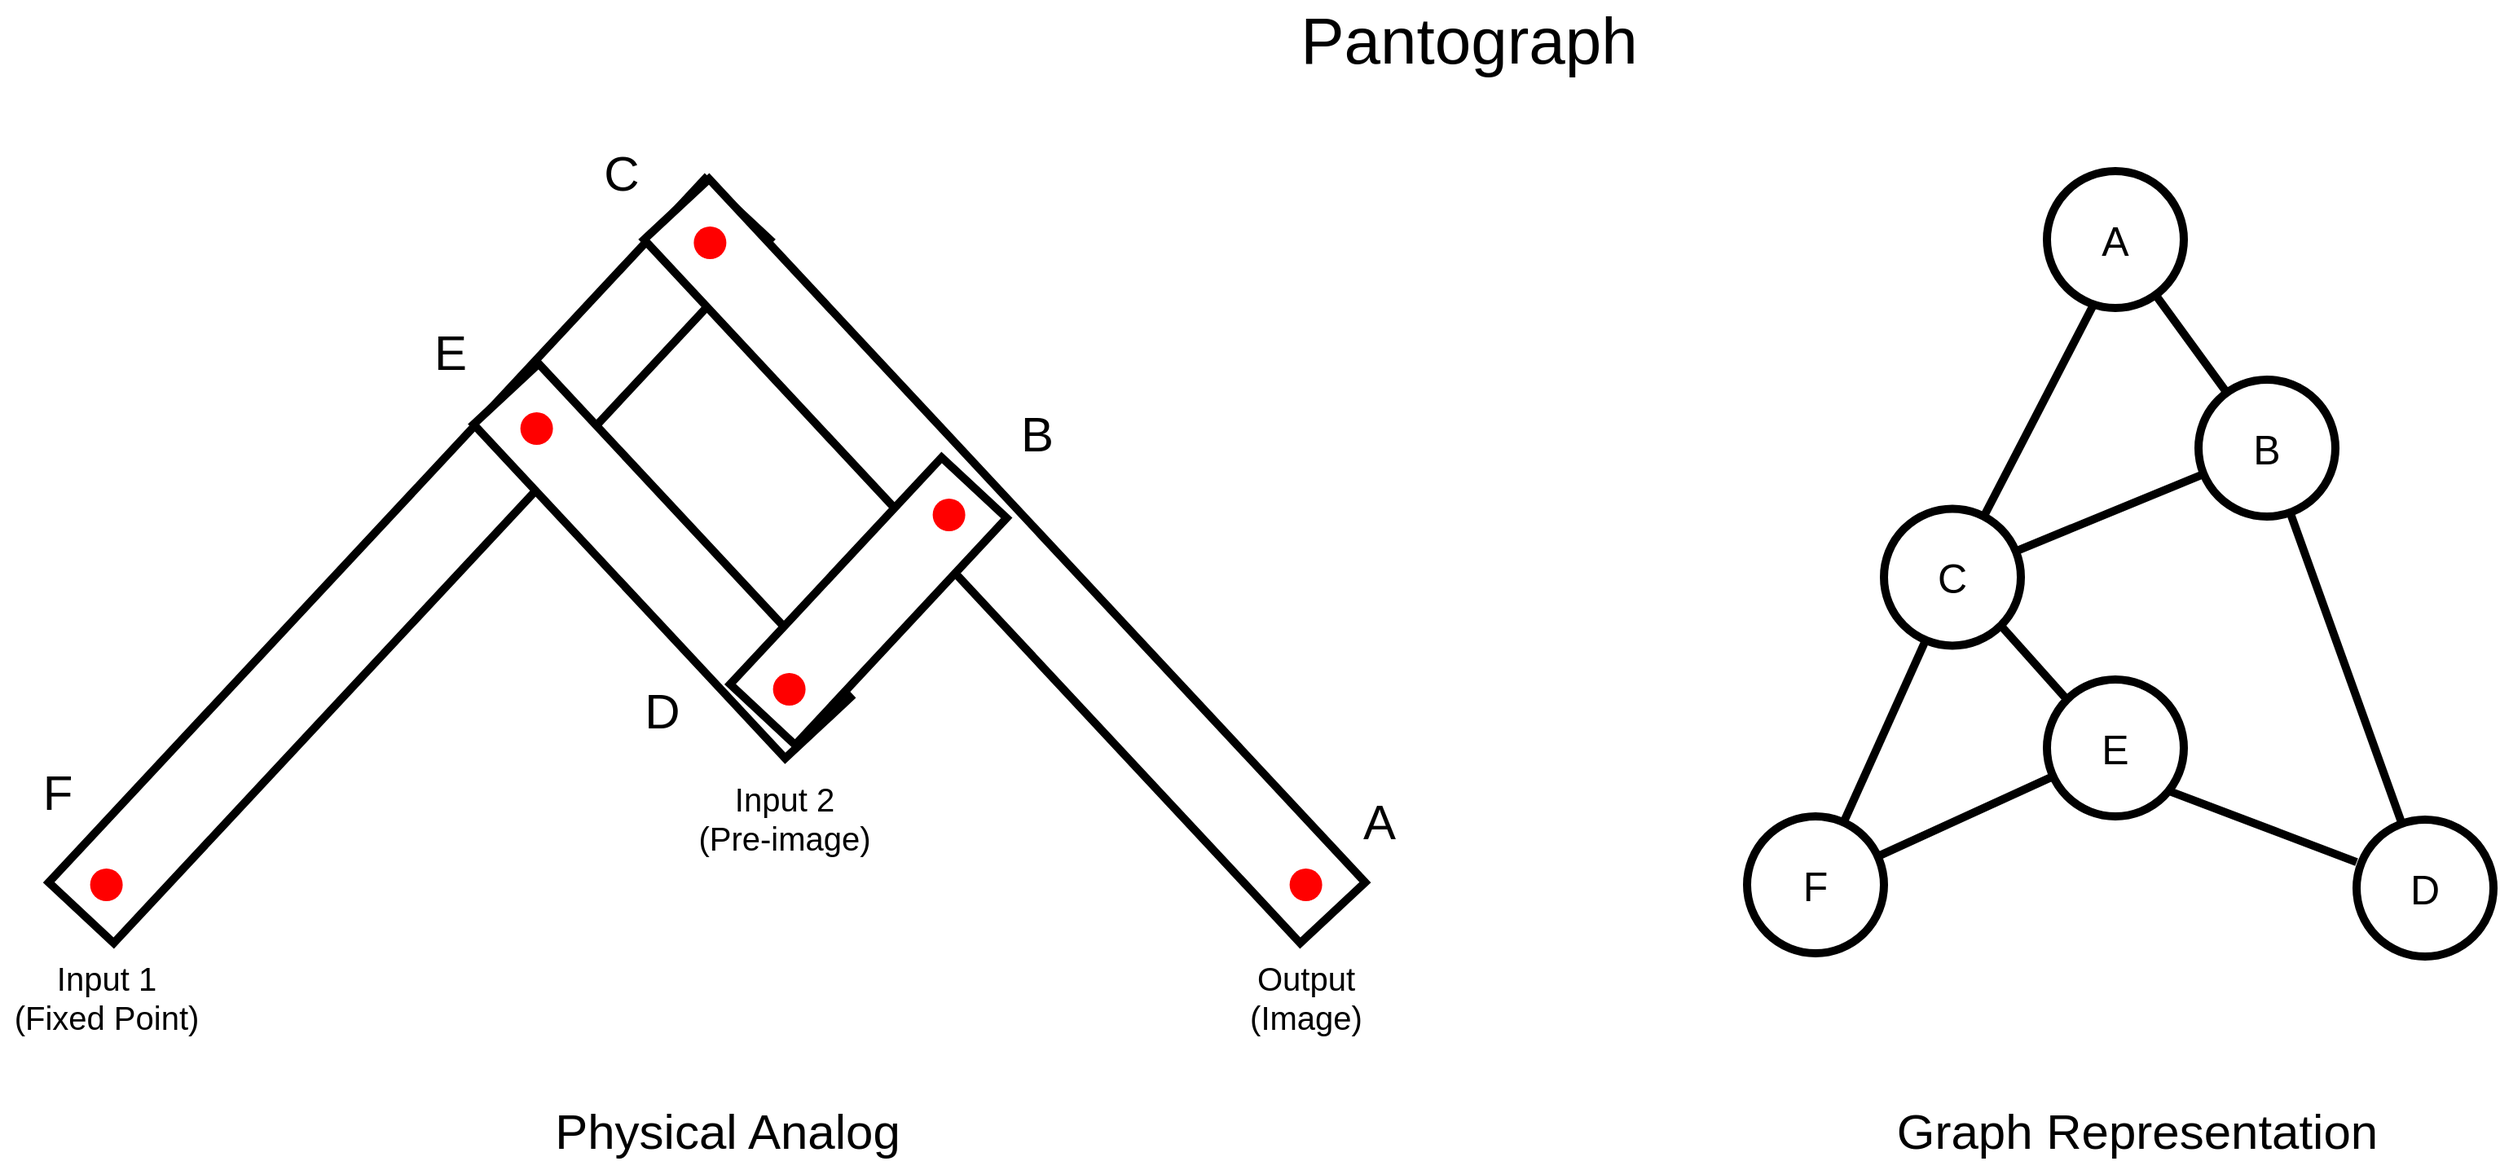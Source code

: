 <mxfile version="16.5.3" type="device"><diagram id="_Fm1dSiAEdp7KqEdWjvl" name="Page-1"><mxGraphModel dx="3220" dy="1270" grid="1" gridSize="10" guides="1" tooltips="1" connect="1" arrows="1" fold="1" page="1" pageScale="1" pageWidth="850" pageHeight="1100" math="0" shadow="0"><root><mxCell id="0"/><mxCell id="1" parent="0"/><mxCell id="hVKXmUSB4kL9hf2QDEB_-3" value="" style="rounded=0;whiteSpace=wrap;html=1;strokeWidth=5;rotation=-47;" parent="1" vertex="1"><mxGeometry x="-870" y="608" width="590.3" height="54.54" as="geometry"/></mxCell><mxCell id="hVKXmUSB4kL9hf2QDEB_-5" value="&lt;font style=&quot;font-size: 40px&quot;&gt;Pantograph&lt;/font&gt;" style="text;html=1;align=center;verticalAlign=middle;resizable=0;points=[];autosize=1;strokeColor=none;fillColor=none;" parent="1" vertex="1"><mxGeometry x="-34.7" y="300" width="220" height="30" as="geometry"/></mxCell><mxCell id="hVKXmUSB4kL9hf2QDEB_-6" value="&lt;font style=&quot;font-size: 30px&quot;&gt;Physical Analog&lt;/font&gt;" style="text;html=1;align=center;verticalAlign=middle;resizable=0;points=[];autosize=1;strokeColor=none;fillColor=none;fontSize=35;" parent="1" vertex="1"><mxGeometry x="-494.7" y="958" width="230" height="50" as="geometry"/></mxCell><mxCell id="hVKXmUSB4kL9hf2QDEB_-7" value="&lt;font style=&quot;font-size: 30px&quot;&gt;Graph Representation&lt;/font&gt;" style="text;html=1;align=center;verticalAlign=middle;resizable=0;points=[];autosize=1;strokeColor=none;fillColor=none;fontSize=35;" parent="1" vertex="1"><mxGeometry x="330" y="958" width="310" height="50" as="geometry"/></mxCell><mxCell id="hVKXmUSB4kL9hf2QDEB_-16" value="Output&lt;br&gt;(Image)" style="text;html=1;align=center;verticalAlign=middle;resizable=0;points=[];autosize=1;strokeColor=none;fillColor=none;fontSize=20;" parent="1" vertex="1"><mxGeometry x="-64.7" y="878" width="80" height="50" as="geometry"/></mxCell><mxCell id="hVKXmUSB4kL9hf2QDEB_-17" value="Input 1&lt;br&gt;(Fixed Point)" style="text;html=1;align=center;verticalAlign=middle;resizable=0;points=[];autosize=1;strokeColor=none;fillColor=none;fontSize=20;" parent="1" vertex="1"><mxGeometry x="-825.7" y="878" width="130" height="50" as="geometry"/></mxCell><mxCell id="xVEMnbXXrlIf342GqU6R-2" value="" style="rounded=0;whiteSpace=wrap;html=1;strokeWidth=5;rotation=-133;" vertex="1" parent="1"><mxGeometry x="-504.7" y="608" width="590.3" height="54.54" as="geometry"/></mxCell><mxCell id="xVEMnbXXrlIf342GqU6R-3" value="" style="rounded=0;whiteSpace=wrap;html=1;strokeWidth=5;rotation=-133;" vertex="1" parent="1"><mxGeometry x="-560" y="608" width="280.3" height="54.54" as="geometry"/></mxCell><mxCell id="xVEMnbXXrlIf342GqU6R-4" value="" style="rounded=0;whiteSpace=wrap;html=1;strokeWidth=5;rotation=-47;" vertex="1" parent="1"><mxGeometry x="-388.3" y="632.65" width="190.3" height="54.54" as="geometry"/></mxCell><mxCell id="hVKXmUSB4kL9hf2QDEB_-10" value="" style="ellipse;whiteSpace=wrap;html=1;aspect=fixed;fontSize=30;strokeWidth=5;strokeColor=none;fillColor=#FF0000;" parent="1" vertex="1"><mxGeometry x="-506.7" y="544" width="20" height="20" as="geometry"/></mxCell><mxCell id="xVEMnbXXrlIf342GqU6R-5" value="" style="ellipse;whiteSpace=wrap;html=1;aspect=fixed;fontSize=30;strokeWidth=5;strokeColor=none;fillColor=#FF0000;" vertex="1" parent="1"><mxGeometry x="-400.3" y="430" width="20" height="20" as="geometry"/></mxCell><mxCell id="xVEMnbXXrlIf342GqU6R-6" value="" style="ellipse;whiteSpace=wrap;html=1;aspect=fixed;fontSize=30;strokeWidth=5;strokeColor=none;fillColor=#FF0000;" vertex="1" parent="1"><mxGeometry x="-253.7" y="597" width="20" height="20" as="geometry"/></mxCell><mxCell id="xVEMnbXXrlIf342GqU6R-7" value="" style="ellipse;whiteSpace=wrap;html=1;aspect=fixed;fontSize=30;strokeWidth=5;strokeColor=none;fillColor=#FF0000;" vertex="1" parent="1"><mxGeometry x="-351.7" y="704" width="20" height="20" as="geometry"/></mxCell><mxCell id="xVEMnbXXrlIf342GqU6R-8" value="" style="ellipse;whiteSpace=wrap;html=1;aspect=fixed;fontSize=30;strokeWidth=5;strokeColor=none;fillColor=#FF0000;" vertex="1" parent="1"><mxGeometry x="-770.7" y="824" width="20" height="20" as="geometry"/></mxCell><mxCell id="xVEMnbXXrlIf342GqU6R-9" value="" style="ellipse;whiteSpace=wrap;html=1;aspect=fixed;fontSize=30;strokeWidth=5;strokeColor=none;fillColor=#FF0000;" vertex="1" parent="1"><mxGeometry x="-34.7" y="824" width="20" height="20" as="geometry"/></mxCell><mxCell id="xVEMnbXXrlIf342GqU6R-10" value="Input 2&lt;br&gt;(Pre-image)" style="text;html=1;align=center;verticalAlign=middle;resizable=0;points=[];autosize=1;strokeColor=none;fillColor=none;fontSize=20;" vertex="1" parent="1"><mxGeometry x="-404.7" y="768" width="120" height="50" as="geometry"/></mxCell><mxCell id="xVEMnbXXrlIf342GqU6R-13" value="&lt;font style=&quot;font-size: 30px&quot;&gt;A&lt;/font&gt;" style="text;html=1;align=center;verticalAlign=middle;resizable=0;points=[];autosize=1;strokeColor=none;fillColor=none;fontSize=35;" vertex="1" parent="1"><mxGeometry y="768" width="40" height="50" as="geometry"/></mxCell><mxCell id="xVEMnbXXrlIf342GqU6R-15" value="&lt;font style=&quot;font-size: 30px&quot;&gt;F&lt;/font&gt;" style="text;html=1;align=center;verticalAlign=middle;resizable=0;points=[];autosize=1;strokeColor=none;fillColor=none;fontSize=35;" vertex="1" parent="1"><mxGeometry x="-805.7" y="750" width="30" height="50" as="geometry"/></mxCell><mxCell id="xVEMnbXXrlIf342GqU6R-16" value="&lt;font style=&quot;font-size: 30px&quot;&gt;D&lt;/font&gt;" style="text;html=1;align=center;verticalAlign=middle;resizable=0;points=[];autosize=1;strokeColor=none;fillColor=none;fontSize=35;" vertex="1" parent="1"><mxGeometry x="-439.85" y="700" width="40" height="50" as="geometry"/></mxCell><mxCell id="xVEMnbXXrlIf342GqU6R-17" value="&lt;font style=&quot;font-size: 30px&quot;&gt;E&lt;/font&gt;" style="text;html=1;align=center;verticalAlign=middle;resizable=0;points=[];autosize=1;strokeColor=none;fillColor=none;fontSize=35;" vertex="1" parent="1"><mxGeometry x="-570" y="480" width="40" height="50" as="geometry"/></mxCell><mxCell id="xVEMnbXXrlIf342GqU6R-18" value="&lt;font style=&quot;font-size: 30px&quot;&gt;C&lt;/font&gt;" style="text;html=1;align=center;verticalAlign=middle;resizable=0;points=[];autosize=1;strokeColor=none;fillColor=none;fontSize=35;" vertex="1" parent="1"><mxGeometry x="-465" y="370" width="40" height="50" as="geometry"/></mxCell><mxCell id="xVEMnbXXrlIf342GqU6R-19" value="&lt;font style=&quot;font-size: 30px&quot;&gt;B&lt;/font&gt;" style="text;html=1;align=center;verticalAlign=middle;resizable=0;points=[];autosize=1;strokeColor=none;fillColor=none;fontSize=35;" vertex="1" parent="1"><mxGeometry x="-210" y="530" width="40" height="50" as="geometry"/></mxCell><mxCell id="xVEMnbXXrlIf342GqU6R-22" value="&lt;span style=&quot;font-size: 25px&quot;&gt;A&lt;/span&gt;" style="ellipse;whiteSpace=wrap;html=1;aspect=fixed;strokeWidth=5;" vertex="1" parent="1"><mxGeometry x="430" y="396" width="84" height="84" as="geometry"/></mxCell><mxCell id="xVEMnbXXrlIf342GqU6R-25" value="&lt;span style=&quot;font-size: 25px&quot;&gt;B&lt;/span&gt;" style="ellipse;whiteSpace=wrap;html=1;aspect=fixed;strokeWidth=5;" vertex="1" parent="1"><mxGeometry x="523" y="524" width="84" height="84" as="geometry"/></mxCell><mxCell id="xVEMnbXXrlIf342GqU6R-26" value="&lt;span style=&quot;font-size: 25px&quot;&gt;C&lt;/span&gt;" style="ellipse;whiteSpace=wrap;html=1;aspect=fixed;strokeWidth=5;" vertex="1" parent="1"><mxGeometry x="330" y="603.19" width="84" height="84" as="geometry"/></mxCell><mxCell id="xVEMnbXXrlIf342GqU6R-27" value="&lt;span style=&quot;font-size: 25px&quot;&gt;E&lt;/span&gt;" style="ellipse;whiteSpace=wrap;html=1;aspect=fixed;strokeWidth=5;" vertex="1" parent="1"><mxGeometry x="430" y="708" width="84" height="84" as="geometry"/></mxCell><mxCell id="xVEMnbXXrlIf342GqU6R-28" value="&lt;span style=&quot;font-size: 25px&quot;&gt;D&lt;/span&gt;" style="ellipse;whiteSpace=wrap;html=1;aspect=fixed;strokeWidth=5;" vertex="1" parent="1"><mxGeometry x="620" y="794" width="84" height="84" as="geometry"/></mxCell><mxCell id="xVEMnbXXrlIf342GqU6R-29" value="&lt;span style=&quot;font-size: 25px&quot;&gt;F&lt;/span&gt;" style="ellipse;whiteSpace=wrap;html=1;aspect=fixed;strokeWidth=5;" vertex="1" parent="1"><mxGeometry x="246" y="792" width="84" height="84" as="geometry"/></mxCell><mxCell id="xVEMnbXXrlIf342GqU6R-31" value="" style="endArrow=none;html=1;rounded=0;strokeWidth=5;" edge="1" parent="1" source="xVEMnbXXrlIf342GqU6R-25" target="xVEMnbXXrlIf342GqU6R-22"><mxGeometry width="50" height="50" relative="1" as="geometry"><mxPoint x="330" y="490" as="sourcePoint"/><mxPoint x="380" y="440" as="targetPoint"/></mxGeometry></mxCell><mxCell id="xVEMnbXXrlIf342GqU6R-32" value="" style="endArrow=none;html=1;rounded=0;strokeWidth=5;" edge="1" parent="1" source="xVEMnbXXrlIf342GqU6R-27" target="xVEMnbXXrlIf342GqU6R-29"><mxGeometry width="50" height="50" relative="1" as="geometry"><mxPoint x="400" y="760" as="sourcePoint"/><mxPoint x="659.996" y="495.996" as="targetPoint"/></mxGeometry></mxCell><mxCell id="xVEMnbXXrlIf342GqU6R-33" value="" style="endArrow=none;html=1;rounded=0;strokeWidth=5;entryX=0.3;entryY=0.971;entryDx=0;entryDy=0;entryPerimeter=0;" edge="1" parent="1" source="xVEMnbXXrlIf342GqU6R-29" target="xVEMnbXXrlIf342GqU6R-26"><mxGeometry width="50" height="50" relative="1" as="geometry"><mxPoint x="703.34" y="471.219" as="sourcePoint"/><mxPoint x="649.996" y="379.996" as="targetPoint"/></mxGeometry></mxCell><mxCell id="xVEMnbXXrlIf342GqU6R-34" value="" style="endArrow=none;html=1;rounded=0;strokeWidth=5;" edge="1" parent="1" source="xVEMnbXXrlIf342GqU6R-28" target="xVEMnbXXrlIf342GqU6R-25"><mxGeometry width="50" height="50" relative="1" as="geometry"><mxPoint x="713.34" y="481.219" as="sourcePoint"/><mxPoint x="659.996" y="389.996" as="targetPoint"/></mxGeometry></mxCell><mxCell id="xVEMnbXXrlIf342GqU6R-35" value="" style="endArrow=none;html=1;rounded=0;strokeWidth=5;entryX=0.908;entryY=0.821;entryDx=0;entryDy=0;exitX=0;exitY=0.31;exitDx=0;exitDy=0;exitPerimeter=0;entryPerimeter=0;" edge="1" parent="1" source="xVEMnbXXrlIf342GqU6R-28" target="xVEMnbXXrlIf342GqU6R-27"><mxGeometry width="50" height="50" relative="1" as="geometry"><mxPoint x="723.34" y="491.219" as="sourcePoint"/><mxPoint x="669.996" y="399.996" as="targetPoint"/></mxGeometry></mxCell><mxCell id="xVEMnbXXrlIf342GqU6R-36" value="" style="endArrow=none;html=1;rounded=0;strokeWidth=5;entryX=1;entryY=1;entryDx=0;entryDy=0;exitX=0;exitY=0;exitDx=0;exitDy=0;" edge="1" parent="1" source="xVEMnbXXrlIf342GqU6R-27" target="xVEMnbXXrlIf342GqU6R-26"><mxGeometry width="50" height="50" relative="1" as="geometry"><mxPoint x="733.34" y="501.219" as="sourcePoint"/><mxPoint x="679.996" y="409.996" as="targetPoint"/></mxGeometry></mxCell><mxCell id="xVEMnbXXrlIf342GqU6R-37" value="" style="endArrow=none;html=1;rounded=0;strokeWidth=5;" edge="1" parent="1" source="xVEMnbXXrlIf342GqU6R-26" target="xVEMnbXXrlIf342GqU6R-25"><mxGeometry width="50" height="50" relative="1" as="geometry"><mxPoint x="743.34" y="511.219" as="sourcePoint"/><mxPoint x="689.996" y="419.996" as="targetPoint"/></mxGeometry></mxCell><mxCell id="xVEMnbXXrlIf342GqU6R-38" value="" style="endArrow=none;html=1;rounded=0;strokeWidth=5;entryX=0.341;entryY=0.975;entryDx=0;entryDy=0;entryPerimeter=0;" edge="1" parent="1" source="xVEMnbXXrlIf342GqU6R-26" target="xVEMnbXXrlIf342GqU6R-22"><mxGeometry width="50" height="50" relative="1" as="geometry"><mxPoint x="753.34" y="521.219" as="sourcePoint"/><mxPoint x="699.996" y="429.996" as="targetPoint"/></mxGeometry></mxCell></root></mxGraphModel></diagram></mxfile>